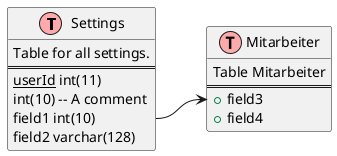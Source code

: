 {
  "sha1": "hra223cqc1r5ztvd4olb3fft1dk1f0j",
  "insertion": {
    "when": "2024-06-03T18:59:29.917Z",
    "user": "plantuml@gmail.com"
  }
}
@startuml
!define table(x) class x << (T,#FFAAAA) >>


table(Settings) {
  Table for all settings.
  ==
  <u>userId</u> int(11)
   int(10) -- A comment
  field1 int(10)
  field2 varchar(128)
}

table(Mitarbeiter) {
Table Mitarbeiter
==
+ field3
+ field4
}

Settings::field1 -> Mitarbeiter::field3
@enduml
